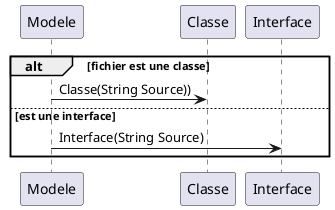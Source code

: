 @startuml
alt fichier est une classe
Modele->Classe:Classe(String Source))
else est une interface
Modele->Interface:Interface(String Source)
end
@enduml